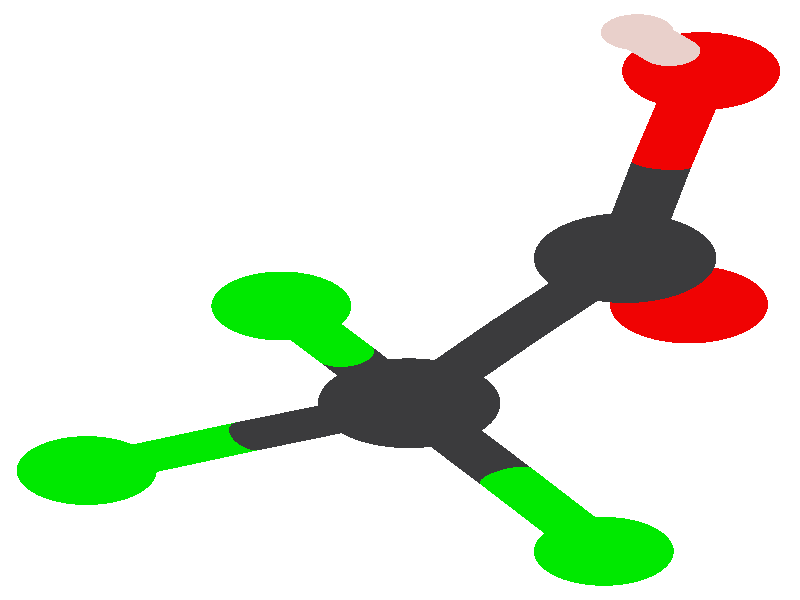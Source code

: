 #version 3.6;
#include "colors.inc"
#include "finish.inc"

global_settings {assumed_gamma 2.2 max_trace_level 6}
background {color White transmit 1.0}
camera {orthographic angle 0
  right -2.63*x up 4.01*y
  direction 50.00*z
  location <0,0,50.00> look_at <0,0,0>}


light_source {<  2.00,   3.00,  40.00> color White
  area_light <0.70, 0, 0>, <0, 0.70, 0>, 3, 3
  adaptive 1 jitter}
// no fog
#declare simple = finish {phong 0.7 ambient 0.4 diffuse 0.55}
#declare pale = finish {ambient 0.9 diffuse 0.30 roughness 0.001 specular 0.2 }
#declare intermediate = finish {ambient 0.4 diffuse 0.6 specular 0.1 roughness 0.04}
#declare vmd = finish {ambient 0.2 diffuse 0.80 phong 0.25 phong_size 10.0 specular 0.2 roughness 0.1}
#declare jmol = finish {ambient 0.4 diffuse 0.6 specular 1 roughness 0.001 metallic}
#declare ase2 = finish {ambient 0.2 brilliance 3 diffuse 0.6 metallic specular 0.7 roughness 0.04 reflection 0.15}
#declare ase3 = finish {ambient 0.4 brilliance 2 diffuse 0.6 metallic specular 1.0 roughness 0.001 reflection 0.0}
#declare glass = finish {ambient 0.4 diffuse 0.35 specular 1.0 roughness 0.001}
#declare glass2 = finish {ambient 0.3 diffuse 0.3 specular 1.0 reflection 0.25 roughness 0.001}
#declare Rcell = 0.050;
#declare Rbond = 0.100;

#macro atom(LOC, R, COL, TRANS, FIN)
  sphere{LOC, R texture{pigment{color COL transmit TRANS} finish{FIN}}}
#end
#macro constrain(LOC, R, COL, TRANS FIN)
union{torus{R, Rcell rotate 45*z texture{pigment{color COL transmit TRANS} finish{FIN}}}
     torus{R, Rcell rotate -45*z texture{pigment{color COL transmit TRANS} finish{FIN}}}
     translate LOC}
#end

// no cell vertices
atom(<  0.03,  -0.69,  -1.11>, 0.30, rgb <0.24, 0.24, 0.25>, 0.0, jmol) // #0
atom(<  0.74,   0.28,  -2.08>, 0.30, rgb <0.24, 0.24, 0.25>, 0.0, jmol) // #1
atom(<  0.95,  -0.03,  -3.20>, 0.26, rgb <0.94, 0.04, 0.04>, 0.0, jmol) // #2
atom(<  0.99,   1.53,  -1.56>, 0.26, rgb <0.94, 0.04, 0.04>, 0.0, jmol) // #3
atom(<  0.67,  -1.68,  -0.49>, 0.23, rgb <0.00, 0.91, 0.00>, 0.0, jmol) // #4
atom(< -0.39,  -0.04,   0.00>, 0.23, rgb <0.00, 0.91, 0.00>, 0.0, jmol) // #5
atom(< -1.03,  -1.14,  -1.82>, 0.23, rgb <0.00, 0.91, 0.00>, 0.0, jmol) // #6
atom(<  0.78,   1.79,  -0.63>, 0.12, rgb <0.91, 0.81, 0.79>, 0.0, jmol) // #7
cylinder {<  0.03,  -0.69,  -1.11>, <  0.38,  -0.20,  -1.59>, Rbond texture{pigment {color rgb <0.24, 0.24, 0.25> transmit 0.0} finish{jmol}}}
cylinder {<  0.74,   0.28,  -2.08>, <  0.38,  -0.20,  -1.59>, Rbond texture{pigment {color rgb <0.24, 0.24, 0.25> transmit 0.0} finish{jmol}}}
cylinder {<  0.03,  -0.69,  -1.11>, <  0.35,  -1.18,  -0.80>, Rbond texture{pigment {color rgb <0.24, 0.24, 0.25> transmit 0.0} finish{jmol}}}
cylinder {<  0.67,  -1.68,  -0.49>, <  0.35,  -1.18,  -0.80>, Rbond texture{pigment {color rgb <0.00, 0.91, 0.00> transmit 0.0} finish{jmol}}}
cylinder {<  0.03,  -0.69,  -1.11>, < -0.18,  -0.36,  -0.56>, Rbond texture{pigment {color rgb <0.24, 0.24, 0.25> transmit 0.0} finish{jmol}}}
cylinder {< -0.39,  -0.04,   0.00>, < -0.18,  -0.36,  -0.56>, Rbond texture{pigment {color rgb <0.00, 0.91, 0.00> transmit 0.0} finish{jmol}}}
cylinder {<  0.03,  -0.69,  -1.11>, < -0.50,  -0.91,  -1.47>, Rbond texture{pigment {color rgb <0.24, 0.24, 0.25> transmit 0.0} finish{jmol}}}
cylinder {< -1.03,  -1.14,  -1.82>, < -0.50,  -0.91,  -1.47>, Rbond texture{pigment {color rgb <0.00, 0.91, 0.00> transmit 0.0} finish{jmol}}}
cylinder {<  0.74,   0.28,  -2.08>, <  0.84,   0.12,  -2.64>, Rbond texture{pigment {color rgb <0.24, 0.24, 0.25> transmit 0.0} finish{jmol}}}
cylinder {<  0.95,  -0.03,  -3.20>, <  0.84,   0.12,  -2.64>, Rbond texture{pigment {color rgb <0.94, 0.04, 0.04> transmit 0.0} finish{jmol}}}
cylinder {<  0.74,   0.28,  -2.08>, <  0.86,   0.91,  -1.82>, Rbond texture{pigment {color rgb <0.24, 0.24, 0.25> transmit 0.0} finish{jmol}}}
cylinder {<  0.99,   1.53,  -1.56>, <  0.86,   0.91,  -1.82>, Rbond texture{pigment {color rgb <0.94, 0.04, 0.04> transmit 0.0} finish{jmol}}}
cylinder {<  0.99,   1.53,  -1.56>, <  0.89,   1.66,  -1.10>, Rbond texture{pigment {color rgb <0.94, 0.04, 0.04> transmit 0.0} finish{jmol}}}
cylinder {<  0.78,   1.79,  -0.63>, <  0.89,   1.66,  -1.10>, Rbond texture{pigment {color rgb <0.91, 0.81, 0.79> transmit 0.0} finish{jmol}}}
// no constraints
